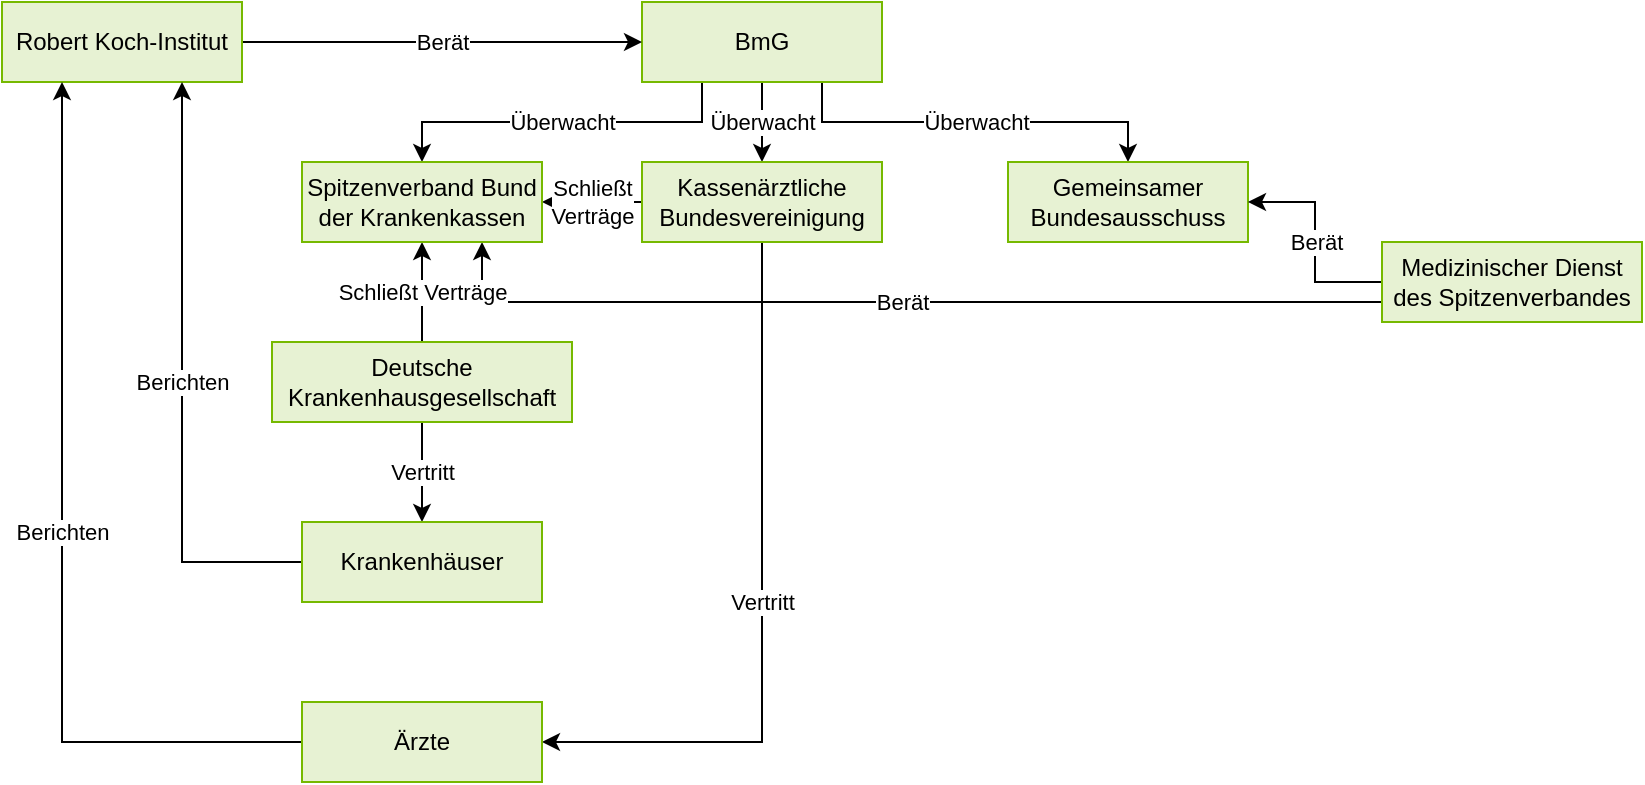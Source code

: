 <mxfile pages="1" version="11.2.8" type="github"><diagram id="JCUAJHui1cTqt_1yR6ed" name="Page-1"><mxGraphModel dx="2235" dy="707" grid="1" gridSize="10" guides="1" tooltips="1" connect="1" arrows="1" fold="1" page="1" pageScale="1" pageWidth="827" pageHeight="1169" math="0" shadow="0"><root><mxCell id="0"/><mxCell id="1" parent="0"/><mxCell id="QdY5PhTL_vACxa5VLYhr-6" value="Überwacht" style="edgeStyle=orthogonalEdgeStyle;rounded=0;orthogonalLoop=1;jettySize=auto;html=1;entryX=0.5;entryY=0;entryDx=0;entryDy=0;exitX=0.75;exitY=1;exitDx=0;exitDy=0;" parent="1" source="AlCQmprM3-0Vt3tK8gpz-12" target="QdY5PhTL_vACxa5VLYhr-1" edge="1"><mxGeometry relative="1" as="geometry"/></mxCell><mxCell id="QdY5PhTL_vACxa5VLYhr-7" value="Überwacht" style="edgeStyle=orthogonalEdgeStyle;rounded=0;orthogonalLoop=1;jettySize=auto;html=1;exitX=0.5;exitY=1;exitDx=0;exitDy=0;entryX=0.5;entryY=0;entryDx=0;entryDy=0;" parent="1" source="AlCQmprM3-0Vt3tK8gpz-12" target="QdY5PhTL_vACxa5VLYhr-2" edge="1"><mxGeometry relative="1" as="geometry"/></mxCell><mxCell id="QdY5PhTL_vACxa5VLYhr-8" value="Überwacht" style="edgeStyle=orthogonalEdgeStyle;rounded=0;orthogonalLoop=1;jettySize=auto;html=1;exitX=0.25;exitY=1;exitDx=0;exitDy=0;entryX=0.5;entryY=0;entryDx=0;entryDy=0;" parent="1" source="AlCQmprM3-0Vt3tK8gpz-12" target="QdY5PhTL_vACxa5VLYhr-5" edge="1"><mxGeometry relative="1" as="geometry"/></mxCell><mxCell id="AlCQmprM3-0Vt3tK8gpz-12" value="BmG" style="rounded=0;whiteSpace=wrap;html=1;fillColor=#e7f2d3;strokeColor=#76B900;fontColor=#000000;" parent="1" vertex="1"><mxGeometry x="230" y="50" width="120" height="40" as="geometry"/></mxCell><mxCell id="QdY5PhTL_vACxa5VLYhr-1" value="Gemeinsamer Bundesausschuss" style="rounded=0;whiteSpace=wrap;html=1;fillColor=#e7f2d3;strokeColor=#76B900;fontColor=#000000;" parent="1" vertex="1"><mxGeometry x="413" y="130" width="120" height="40" as="geometry"/></mxCell><mxCell id="iqHSibivyHGAqa5-Yu_o-13" value="Vertritt" style="edgeStyle=orthogonalEdgeStyle;rounded=0;orthogonalLoop=1;jettySize=auto;html=1;exitX=0.5;exitY=1;exitDx=0;exitDy=0;entryX=1;entryY=0.5;entryDx=0;entryDy=0;" edge="1" parent="1" source="QdY5PhTL_vACxa5VLYhr-2" target="iqHSibivyHGAqa5-Yu_o-7"><mxGeometry relative="1" as="geometry"/></mxCell><mxCell id="iqHSibivyHGAqa5-Yu_o-14" value="Schließt&lt;br&gt;Verträge" style="edgeStyle=orthogonalEdgeStyle;rounded=0;orthogonalLoop=1;jettySize=auto;html=1;exitX=0;exitY=0.5;exitDx=0;exitDy=0;entryX=1;entryY=0.5;entryDx=0;entryDy=0;" edge="1" parent="1" source="QdY5PhTL_vACxa5VLYhr-2" target="QdY5PhTL_vACxa5VLYhr-5"><mxGeometry relative="1" as="geometry"/></mxCell><mxCell id="QdY5PhTL_vACxa5VLYhr-2" value="Kassenärztliche Bundesvereinigung" style="rounded=0;whiteSpace=wrap;html=1;fillColor=#e7f2d3;strokeColor=#76B900;fontColor=#000000;" parent="1" vertex="1"><mxGeometry x="230" y="130" width="120" height="40" as="geometry"/></mxCell><mxCell id="iqHSibivyHGAqa5-Yu_o-1" value="Berät" style="edgeStyle=orthogonalEdgeStyle;rounded=0;orthogonalLoop=1;jettySize=auto;html=1;exitX=0;exitY=0.75;exitDx=0;exitDy=0;entryX=0.75;entryY=1;entryDx=0;entryDy=0;" edge="1" parent="1" source="QdY5PhTL_vACxa5VLYhr-3" target="QdY5PhTL_vACxa5VLYhr-5"><mxGeometry relative="1" as="geometry"/></mxCell><mxCell id="iqHSibivyHGAqa5-Yu_o-10" value="Berät" style="edgeStyle=orthogonalEdgeStyle;rounded=0;orthogonalLoop=1;jettySize=auto;html=1;exitX=0;exitY=0.5;exitDx=0;exitDy=0;entryX=1;entryY=0.5;entryDx=0;entryDy=0;" edge="1" parent="1" source="QdY5PhTL_vACxa5VLYhr-3" target="QdY5PhTL_vACxa5VLYhr-1"><mxGeometry relative="1" as="geometry"/></mxCell><mxCell id="QdY5PhTL_vACxa5VLYhr-3" value="Medizinischer Dienst des Spitzenverbandes" style="rounded=0;whiteSpace=wrap;html=1;fillColor=#e7f2d3;strokeColor=#76B900;fontColor=#000000;" parent="1" vertex="1"><mxGeometry x="600" y="170" width="130" height="40" as="geometry"/></mxCell><mxCell id="iqHSibivyHGAqa5-Yu_o-5" value="Vertritt" style="edgeStyle=orthogonalEdgeStyle;rounded=0;orthogonalLoop=1;jettySize=auto;html=1;exitX=0.5;exitY=1;exitDx=0;exitDy=0;entryX=0.5;entryY=0;entryDx=0;entryDy=0;" edge="1" parent="1" source="QdY5PhTL_vACxa5VLYhr-4" target="iqHSibivyHGAqa5-Yu_o-4"><mxGeometry relative="1" as="geometry"/></mxCell><mxCell id="iqHSibivyHGAqa5-Yu_o-11" value="Schließt Verträge" style="edgeStyle=orthogonalEdgeStyle;rounded=0;orthogonalLoop=1;jettySize=auto;html=1;exitX=0.5;exitY=0;exitDx=0;exitDy=0;entryX=0.5;entryY=1;entryDx=0;entryDy=0;" edge="1" parent="1" source="QdY5PhTL_vACxa5VLYhr-4" target="QdY5PhTL_vACxa5VLYhr-5"><mxGeometry relative="1" as="geometry"/></mxCell><mxCell id="QdY5PhTL_vACxa5VLYhr-4" value="Deutsche Krankenhausgesellschaft" style="rounded=0;whiteSpace=wrap;html=1;fillColor=#e7f2d3;strokeColor=#76B900;fontColor=#000000;" parent="1" vertex="1"><mxGeometry x="45" y="220" width="150" height="40" as="geometry"/></mxCell><mxCell id="QdY5PhTL_vACxa5VLYhr-5" value="Spitzenverband Bund der Krankenkassen" style="rounded=0;whiteSpace=wrap;html=1;fillColor=#e7f2d3;strokeColor=#76B900;fontColor=#000000;" parent="1" vertex="1"><mxGeometry x="60" y="130" width="120" height="40" as="geometry"/></mxCell><mxCell id="iqHSibivyHGAqa5-Yu_o-3" value="Berät" style="edgeStyle=orthogonalEdgeStyle;rounded=0;orthogonalLoop=1;jettySize=auto;html=1;exitX=1;exitY=0.5;exitDx=0;exitDy=0;entryX=0;entryY=0.5;entryDx=0;entryDy=0;" edge="1" parent="1" source="iqHSibivyHGAqa5-Yu_o-2" target="AlCQmprM3-0Vt3tK8gpz-12"><mxGeometry relative="1" as="geometry"/></mxCell><mxCell id="iqHSibivyHGAqa5-Yu_o-2" value="Robert Koch-Institut" style="rounded=0;whiteSpace=wrap;html=1;fillColor=#e7f2d3;strokeColor=#76B900;fontColor=#000000;" vertex="1" parent="1"><mxGeometry x="-90" y="50" width="120" height="40" as="geometry"/></mxCell><mxCell id="iqHSibivyHGAqa5-Yu_o-6" value="Berichten" style="edgeStyle=orthogonalEdgeStyle;rounded=0;orthogonalLoop=1;jettySize=auto;html=1;exitX=0;exitY=0.5;exitDx=0;exitDy=0;entryX=0.75;entryY=1;entryDx=0;entryDy=0;" edge="1" parent="1" source="iqHSibivyHGAqa5-Yu_o-4" target="iqHSibivyHGAqa5-Yu_o-2"><mxGeometry relative="1" as="geometry"/></mxCell><mxCell id="iqHSibivyHGAqa5-Yu_o-4" value="Krankenhäuser" style="rounded=0;whiteSpace=wrap;html=1;fillColor=#e7f2d3;strokeColor=#76B900;fontColor=#000000;" vertex="1" parent="1"><mxGeometry x="60" y="310" width="120" height="40" as="geometry"/></mxCell><mxCell id="iqHSibivyHGAqa5-Yu_o-8" value="Berichten" style="edgeStyle=orthogonalEdgeStyle;rounded=0;orthogonalLoop=1;jettySize=auto;html=1;exitX=0;exitY=0.5;exitDx=0;exitDy=0;entryX=0.25;entryY=1;entryDx=0;entryDy=0;" edge="1" parent="1" source="iqHSibivyHGAqa5-Yu_o-7" target="iqHSibivyHGAqa5-Yu_o-2"><mxGeometry relative="1" as="geometry"/></mxCell><mxCell id="iqHSibivyHGAqa5-Yu_o-7" value="Ärzte" style="rounded=0;whiteSpace=wrap;html=1;fillColor=#e7f2d3;strokeColor=#76B900;fontColor=#000000;" vertex="1" parent="1"><mxGeometry x="60" y="400" width="120" height="40" as="geometry"/></mxCell></root></mxGraphModel></diagram></mxfile>